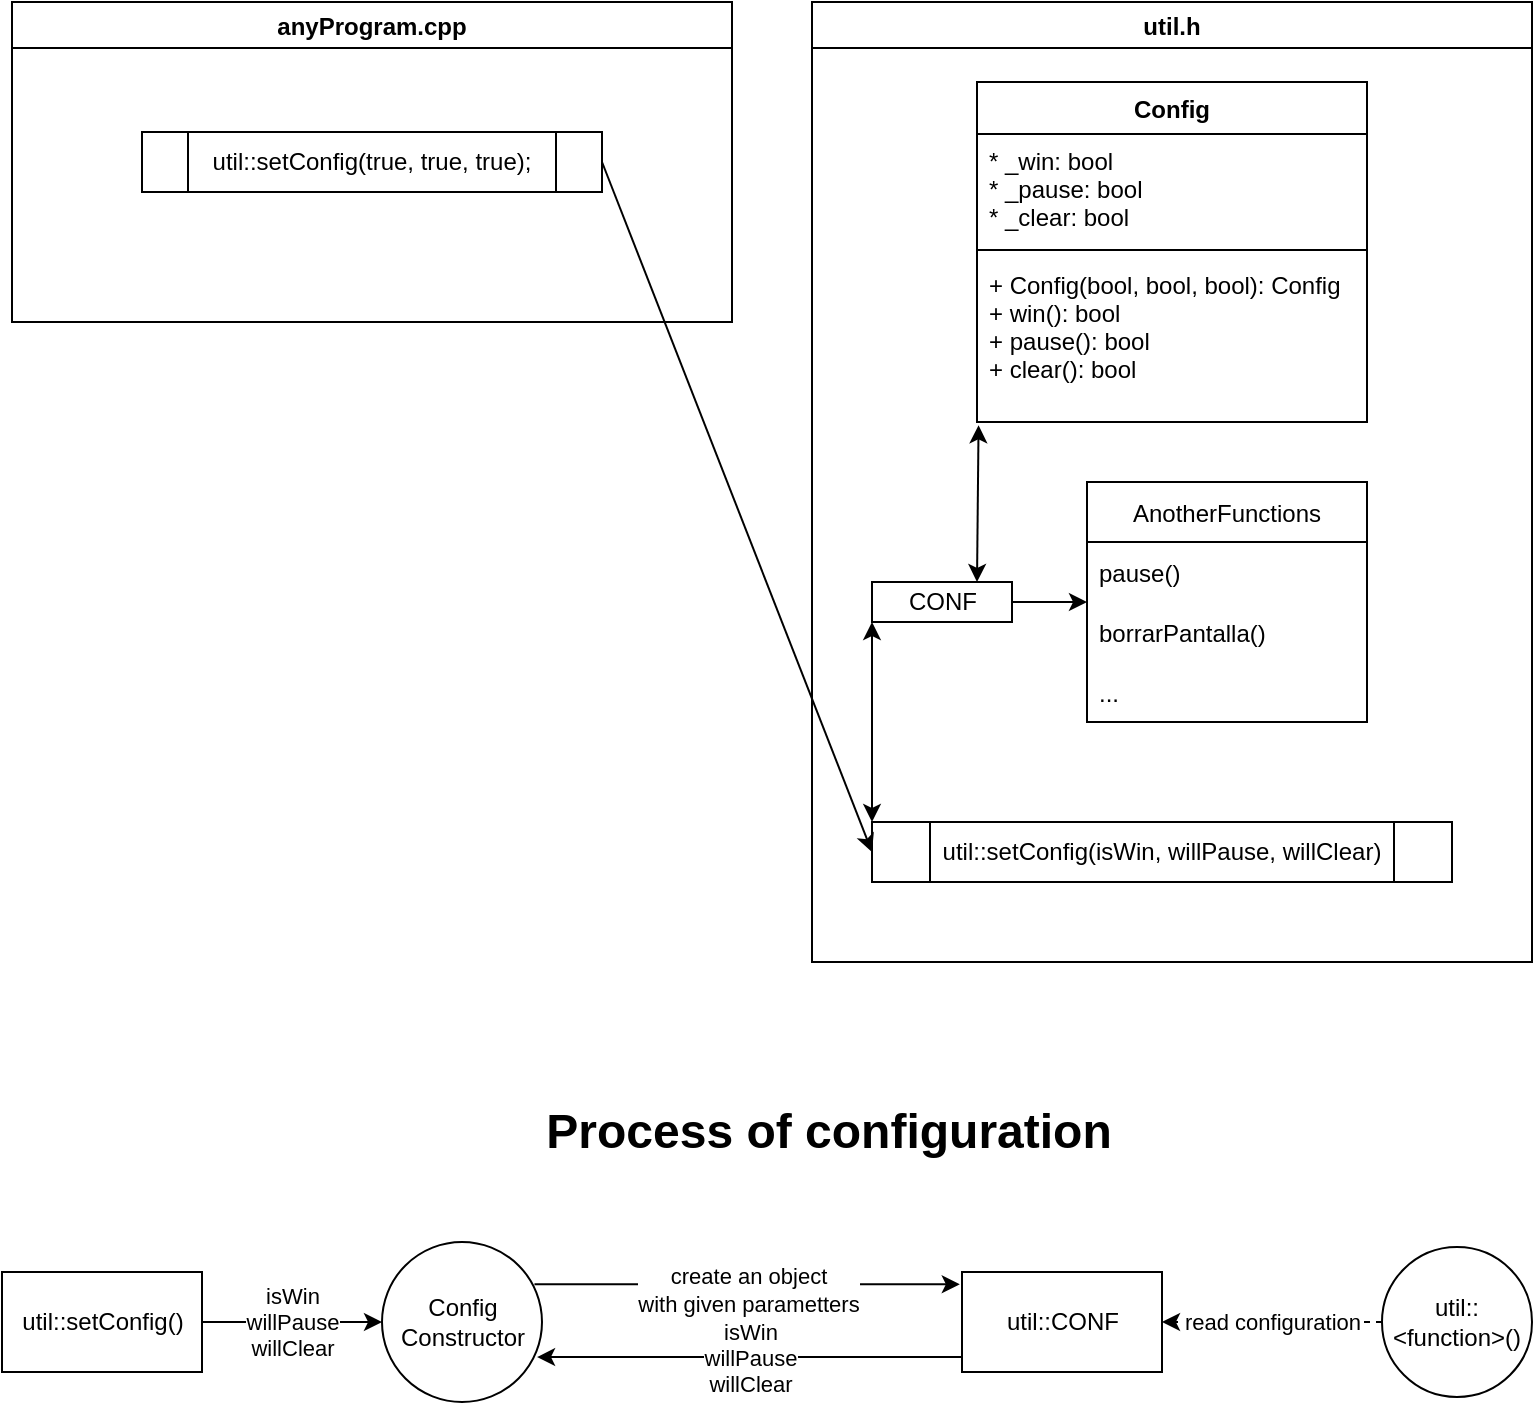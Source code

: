 <mxfile version="20.3.0" type="device" pages="2"><diagram id="WyvmjAzqVoLCgq1wIHLo" name="util-0.3 configuration"><mxGraphModel dx="1102" dy="545" grid="1" gridSize="10" guides="1" tooltips="1" connect="1" arrows="1" fold="1" page="1" pageScale="1" pageWidth="850" pageHeight="1100" math="0" shadow="0"><root><mxCell id="0"/><mxCell id="1" parent="0"/><mxCell id="51YBCENoPg5F3ESN1a1u-1" value="anyProgram.cpp" style="swimlane;" parent="1" vertex="1"><mxGeometry x="40" y="40" width="360" height="160" as="geometry"/></mxCell><mxCell id="51YBCENoPg5F3ESN1a1u-4" value="util::setConfig(true, true, true);" style="shape=process;whiteSpace=wrap;html=1;backgroundOutline=1;" parent="51YBCENoPg5F3ESN1a1u-1" vertex="1"><mxGeometry x="65" y="65" width="230" height="30" as="geometry"/></mxCell><mxCell id="51YBCENoPg5F3ESN1a1u-2" value="util.h" style="swimlane;" parent="1" vertex="1"><mxGeometry x="440" y="40" width="360" height="480" as="geometry"/></mxCell><mxCell id="51YBCENoPg5F3ESN1a1u-13" style="edgeStyle=none;rounded=0;orthogonalLoop=1;jettySize=auto;html=1;exitX=0;exitY=0;exitDx=0;exitDy=0;entryX=0;entryY=1;entryDx=0;entryDy=0;startArrow=classic;startFill=1;" parent="51YBCENoPg5F3ESN1a1u-2" source="51YBCENoPg5F3ESN1a1u-5" target="51YBCENoPg5F3ESN1a1u-12" edge="1"><mxGeometry relative="1" as="geometry"/></mxCell><mxCell id="51YBCENoPg5F3ESN1a1u-5" value="util::setConfig(isWin, willPause, willClear)" style="shape=process;whiteSpace=wrap;html=1;backgroundOutline=1;" parent="51YBCENoPg5F3ESN1a1u-2" vertex="1"><mxGeometry x="30" y="410" width="290" height="30" as="geometry"/></mxCell><mxCell id="51YBCENoPg5F3ESN1a1u-8" value="Config" style="swimlane;fontStyle=1;align=center;verticalAlign=top;childLayout=stackLayout;horizontal=1;startSize=26;horizontalStack=0;resizeParent=1;resizeParentMax=0;resizeLast=0;collapsible=1;marginBottom=0;" parent="51YBCENoPg5F3ESN1a1u-2" vertex="1"><mxGeometry x="82.5" y="40" width="195" height="170" as="geometry"/></mxCell><mxCell id="51YBCENoPg5F3ESN1a1u-9" value="* _win: bool&#10;* _pause: bool&#10;* _clear: bool" style="text;strokeColor=none;fillColor=none;align=left;verticalAlign=top;spacingLeft=4;spacingRight=4;overflow=hidden;rotatable=0;points=[[0,0.5],[1,0.5]];portConstraint=eastwest;" parent="51YBCENoPg5F3ESN1a1u-8" vertex="1"><mxGeometry y="26" width="195" height="54" as="geometry"/></mxCell><mxCell id="51YBCENoPg5F3ESN1a1u-10" value="" style="line;strokeWidth=1;fillColor=none;align=left;verticalAlign=middle;spacingTop=-1;spacingLeft=3;spacingRight=3;rotatable=0;labelPosition=right;points=[];portConstraint=eastwest;" parent="51YBCENoPg5F3ESN1a1u-8" vertex="1"><mxGeometry y="80" width="195" height="8" as="geometry"/></mxCell><mxCell id="51YBCENoPg5F3ESN1a1u-11" value="+ Config(bool, bool, bool): Config&#10;+ win(): bool&#10;+ pause(): bool&#10;+ clear(): bool" style="text;strokeColor=none;fillColor=none;align=left;verticalAlign=top;spacingLeft=4;spacingRight=4;overflow=hidden;rotatable=0;points=[[0,0.5],[1,0.5]];portConstraint=eastwest;" parent="51YBCENoPg5F3ESN1a1u-8" vertex="1"><mxGeometry y="88" width="195" height="82" as="geometry"/></mxCell><mxCell id="51YBCENoPg5F3ESN1a1u-15" style="edgeStyle=none;rounded=0;orthogonalLoop=1;jettySize=auto;html=1;exitX=0.75;exitY=0;exitDx=0;exitDy=0;entryX=0.004;entryY=1.02;entryDx=0;entryDy=0;entryPerimeter=0;startArrow=classic;startFill=1;" parent="51YBCENoPg5F3ESN1a1u-2" source="51YBCENoPg5F3ESN1a1u-12" target="51YBCENoPg5F3ESN1a1u-11" edge="1"><mxGeometry relative="1" as="geometry"/></mxCell><mxCell id="51YBCENoPg5F3ESN1a1u-20" style="edgeStyle=none;rounded=0;orthogonalLoop=1;jettySize=auto;html=1;exitX=1;exitY=0.5;exitDx=0;exitDy=0;entryX=0;entryY=0.5;entryDx=0;entryDy=0;startArrow=none;startFill=0;" parent="51YBCENoPg5F3ESN1a1u-2" source="51YBCENoPg5F3ESN1a1u-12" target="51YBCENoPg5F3ESN1a1u-16" edge="1"><mxGeometry relative="1" as="geometry"/></mxCell><mxCell id="51YBCENoPg5F3ESN1a1u-12" value="CONF" style="html=1;" parent="51YBCENoPg5F3ESN1a1u-2" vertex="1"><mxGeometry x="30" y="290" width="70" height="20" as="geometry"/></mxCell><mxCell id="51YBCENoPg5F3ESN1a1u-16" value="AnotherFunctions" style="swimlane;fontStyle=0;childLayout=stackLayout;horizontal=1;startSize=30;horizontalStack=0;resizeParent=1;resizeParentMax=0;resizeLast=0;collapsible=1;marginBottom=0;" parent="51YBCENoPg5F3ESN1a1u-2" vertex="1"><mxGeometry x="137.5" y="240" width="140" height="120" as="geometry"/></mxCell><mxCell id="51YBCENoPg5F3ESN1a1u-17" value="pause()" style="text;strokeColor=none;fillColor=none;align=left;verticalAlign=middle;spacingLeft=4;spacingRight=4;overflow=hidden;points=[[0,0.5],[1,0.5]];portConstraint=eastwest;rotatable=0;" parent="51YBCENoPg5F3ESN1a1u-16" vertex="1"><mxGeometry y="30" width="140" height="30" as="geometry"/></mxCell><mxCell id="51YBCENoPg5F3ESN1a1u-18" value="borrarPantalla()" style="text;strokeColor=none;fillColor=none;align=left;verticalAlign=middle;spacingLeft=4;spacingRight=4;overflow=hidden;points=[[0,0.5],[1,0.5]];portConstraint=eastwest;rotatable=0;" parent="51YBCENoPg5F3ESN1a1u-16" vertex="1"><mxGeometry y="60" width="140" height="30" as="geometry"/></mxCell><mxCell id="51YBCENoPg5F3ESN1a1u-19" value="..." style="text;strokeColor=none;fillColor=none;align=left;verticalAlign=middle;spacingLeft=4;spacingRight=4;overflow=hidden;points=[[0,0.5],[1,0.5]];portConstraint=eastwest;rotatable=0;" parent="51YBCENoPg5F3ESN1a1u-16" vertex="1"><mxGeometry y="90" width="140" height="30" as="geometry"/></mxCell><mxCell id="51YBCENoPg5F3ESN1a1u-6" style="rounded=0;orthogonalLoop=1;jettySize=auto;html=1;exitX=1;exitY=0.5;exitDx=0;exitDy=0;entryX=0;entryY=0.5;entryDx=0;entryDy=0;" parent="1" source="51YBCENoPg5F3ESN1a1u-4" target="51YBCENoPg5F3ESN1a1u-5" edge="1"><mxGeometry relative="1" as="geometry"/></mxCell><mxCell id="3JTG1uujZVCboigoSReq-1" value="Process of configuration" style="text;strokeColor=none;fillColor=none;html=1;fontSize=24;fontStyle=1;verticalAlign=middle;align=center;labelBackgroundColor=default;" parent="1" vertex="1"><mxGeometry x="118" y="580" width="660" height="50" as="geometry"/></mxCell><mxCell id="3JTG1uujZVCboigoSReq-2" value="isWin&lt;br&gt;willPause&lt;br&gt;willClear" style="rounded=0;orthogonalLoop=1;jettySize=auto;html=1;entryX=0.969;entryY=0.719;entryDx=0;entryDy=0;entryPerimeter=0;exitX=0.006;exitY=0.851;exitDx=0;exitDy=0;exitPerimeter=0;" parent="1" source="3JTG1uujZVCboigoSReq-3" target="3JTG1uujZVCboigoSReq-5" edge="1"><mxGeometry relative="1" as="geometry"/></mxCell><mxCell id="3JTG1uujZVCboigoSReq-3" value="util::CONF" style="html=1;dashed=0;whitespace=wrap;" parent="1" vertex="1"><mxGeometry x="515" y="675" width="100" height="50" as="geometry"/></mxCell><mxCell id="3JTG1uujZVCboigoSReq-4" value="create an object&lt;br&gt;with given parametters" style="edgeStyle=none;rounded=0;orthogonalLoop=1;jettySize=auto;html=1;exitX=0.953;exitY=0.264;exitDx=0;exitDy=0;exitPerimeter=0;entryX=-0.011;entryY=0.123;entryDx=0;entryDy=0;entryPerimeter=0;" parent="1" source="3JTG1uujZVCboigoSReq-5" target="3JTG1uujZVCboigoSReq-3" edge="1"><mxGeometry x="0.001" y="-2" relative="1" as="geometry"><mxPoint x="558" y="680" as="targetPoint"/><mxPoint y="1" as="offset"/></mxGeometry></mxCell><mxCell id="3JTG1uujZVCboigoSReq-5" value="Config&lt;br&gt;Constructor" style="shape=ellipse;html=1;dashed=0;whitespace=wrap;aspect=fixed;perimeter=ellipsePerimeter;" parent="1" vertex="1"><mxGeometry x="225" y="660" width="80" height="80" as="geometry"/></mxCell><mxCell id="3JTG1uujZVCboigoSReq-6" value="util::setConfig()" style="html=1;dashed=0;whitespace=wrap;" parent="1" vertex="1"><mxGeometry x="35" y="675" width="100" height="50" as="geometry"/></mxCell><mxCell id="3JTG1uujZVCboigoSReq-7" value="isWin&lt;br&gt;willPause&lt;br&gt;willClear" style="rounded=0;orthogonalLoop=1;jettySize=auto;html=1;entryX=0;entryY=0.5;entryDx=0;entryDy=0;" parent="1" source="3JTG1uujZVCboigoSReq-6" target="3JTG1uujZVCboigoSReq-5" edge="1"><mxGeometry relative="1" as="geometry"><mxPoint x="208" y="690" as="sourcePoint"/><mxPoint x="328" y="690" as="targetPoint"/></mxGeometry></mxCell><mxCell id="3JTG1uujZVCboigoSReq-9" value="read configuration" style="edgeStyle=none;rounded=0;orthogonalLoop=1;jettySize=auto;html=1;exitX=0;exitY=0.5;exitDx=0;exitDy=0;entryX=1;entryY=0.5;entryDx=0;entryDy=0;dashed=1;" parent="1" source="3JTG1uujZVCboigoSReq-10" target="3JTG1uujZVCboigoSReq-3" edge="1"><mxGeometry relative="1" as="geometry"/></mxCell><mxCell id="3JTG1uujZVCboigoSReq-10" value="util::&amp;lt;function&amp;gt;()" style="ellipse;whiteSpace=wrap;html=1;aspect=fixed;" parent="1" vertex="1"><mxGeometry x="725" y="662.5" width="75" height="75" as="geometry"/></mxCell></root></mxGraphModel></diagram><diagram name="util-0.4 configuration" id="HsfDDYrGwgwah-tVGNeP"><mxGraphModel dx="1102" dy="545" grid="1" gridSize="10" guides="1" tooltips="1" connect="1" arrows="1" fold="1" page="1" pageScale="1" pageWidth="850" pageHeight="1100" math="0" shadow="0"><root><mxCell id="un4hRjdYqYAc8JliSBpm-0"/><mxCell id="un4hRjdYqYAc8JliSBpm-1" parent="un4hRjdYqYAc8JliSBpm-0"/><mxCell id="un4hRjdYqYAc8JliSBpm-2" value="anyProgram.cpp" style="swimlane;" parent="un4hRjdYqYAc8JliSBpm-1" vertex="1"><mxGeometry x="40" y="60" width="360" height="200" as="geometry"/></mxCell><mxCell id="un4hRjdYqYAc8JliSBpm-3" value="util::setConfig(true, true, true);" style="shape=process;whiteSpace=wrap;html=1;backgroundOutline=1;" parent="un4hRjdYqYAc8JliSBpm-2" vertex="1"><mxGeometry x="90" y="50" width="230" height="30" as="geometry"/></mxCell><mxCell id="9TX2MT-4Ja5QjacZQnHm-0" value="util::CONF.get&amp;lt;type&amp;gt;(&quot;isWin&quot;, true);" style="shape=process;whiteSpace=wrap;html=1;backgroundOutline=1;" parent="un4hRjdYqYAc8JliSBpm-2" vertex="1"><mxGeometry x="45" y="98" width="275" height="30" as="geometry"/></mxCell><mxCell id="un4hRjdYqYAc8JliSBpm-4" value="util.h" style="swimlane;" parent="un4hRjdYqYAc8JliSBpm-1" vertex="1"><mxGeometry x="430" y="60" width="370" height="480" as="geometry"/></mxCell><mxCell id="9TX2MT-4Ja5QjacZQnHm-12" style="edgeStyle=orthogonalEdgeStyle;rounded=0;orthogonalLoop=1;jettySize=auto;html=1;exitX=0;exitY=0.75;exitDx=0;exitDy=0;entryX=0.008;entryY=0.849;entryDx=0;entryDy=0;entryPerimeter=0;startArrow=none;startFill=0;dashed=1;" parent="un4hRjdYqYAc8JliSBpm-4" source="un4hRjdYqYAc8JliSBpm-6" target="un4hRjdYqYAc8JliSBpm-13" edge="1"><mxGeometry relative="1" as="geometry"/></mxCell><mxCell id="9TX2MT-4Ja5QjacZQnHm-16" style="edgeStyle=orthogonalEdgeStyle;rounded=0;orthogonalLoop=1;jettySize=auto;html=1;entryX=0.999;entryY=0.7;entryDx=0;entryDy=0;entryPerimeter=0;startArrow=none;startFill=0;endArrow=classic;endFill=1;" parent="un4hRjdYqYAc8JliSBpm-4" source="un4hRjdYqYAc8JliSBpm-6" target="un4hRjdYqYAc8JliSBpm-10" edge="1"><mxGeometry relative="1" as="geometry"><Array as="points"><mxPoint x="345" y="405"/><mxPoint x="345" y="201"/></Array></mxGeometry></mxCell><mxCell id="un4hRjdYqYAc8JliSBpm-6" value="util::setConfig(isWin, willPause, willClear)" style="shape=process;whiteSpace=wrap;html=1;backgroundOutline=1;" parent="un4hRjdYqYAc8JliSBpm-4" vertex="1"><mxGeometry x="35" y="390" width="290" height="30" as="geometry"/></mxCell><mxCell id="un4hRjdYqYAc8JliSBpm-7" value="Config" style="swimlane;fontStyle=1;align=center;verticalAlign=top;childLayout=stackLayout;horizontal=1;startSize=26;horizontalStack=0;resizeParent=1;resizeParentMax=0;resizeLast=0;collapsible=1;marginBottom=0;" parent="un4hRjdYqYAc8JliSBpm-4" vertex="1"><mxGeometry x="82.5" y="40" width="227.5" height="180" as="geometry"/></mxCell><mxCell id="un4hRjdYqYAc8JliSBpm-8" value="* _boolList: dictionary &lt;string, bool&gt;&#10;* _intList: dictionary &lt;string, int&gt;&#10;* _floatList: dictionary &lt;string, float&gt;&#10;* _doubleList: dictionary &lt;string, double&gt;&#10;* _stringList: dictionary &lt;string, float&gt;" style="text;strokeColor=none;fillColor=none;align=left;verticalAlign=top;spacingLeft=4;spacingRight=4;overflow=hidden;rotatable=0;points=[[0,0.5],[1,0.5]];portConstraint=eastwest;" parent="un4hRjdYqYAc8JliSBpm-7" vertex="1"><mxGeometry y="26" width="227.5" height="84" as="geometry"/></mxCell><mxCell id="un4hRjdYqYAc8JliSBpm-9" value="" style="line;strokeWidth=1;fillColor=none;align=left;verticalAlign=middle;spacingTop=-1;spacingLeft=3;spacingRight=3;rotatable=0;labelPosition=right;points=[];portConstraint=eastwest;" parent="un4hRjdYqYAc8JliSBpm-7" vertex="1"><mxGeometry y="110" width="227.5" height="8" as="geometry"/></mxCell><mxCell id="un4hRjdYqYAc8JliSBpm-10" value="+ Config(): Config&#10;+ readType&gt;(key): type&#10;+ writeType&gt;(key, value): void" style="text;strokeColor=none;fillColor=none;align=left;verticalAlign=top;spacingLeft=4;spacingRight=4;overflow=hidden;rotatable=0;points=[[0,0.5],[1,0.5]];portConstraint=eastwest;" parent="un4hRjdYqYAc8JliSBpm-7" vertex="1"><mxGeometry y="118" width="227.5" height="62" as="geometry"/></mxCell><mxCell id="un4hRjdYqYAc8JliSBpm-11" style="edgeStyle=none;rounded=0;orthogonalLoop=1;jettySize=auto;html=1;entryX=0.004;entryY=1.02;entryDx=0;entryDy=0;entryPerimeter=0;startArrow=classic;startFill=1;" parent="un4hRjdYqYAc8JliSBpm-4" source="un4hRjdYqYAc8JliSBpm-13" target="un4hRjdYqYAc8JliSBpm-10" edge="1"><mxGeometry relative="1" as="geometry"/></mxCell><mxCell id="un4hRjdYqYAc8JliSBpm-12" style="edgeStyle=none;rounded=0;orthogonalLoop=1;jettySize=auto;html=1;exitX=1;exitY=0.5;exitDx=0;exitDy=0;entryX=0;entryY=0.5;entryDx=0;entryDy=0;startArrow=none;startFill=0;" parent="un4hRjdYqYAc8JliSBpm-4" source="un4hRjdYqYAc8JliSBpm-13" target="un4hRjdYqYAc8JliSBpm-14" edge="1"><mxGeometry relative="1" as="geometry"/></mxCell><mxCell id="un4hRjdYqYAc8JliSBpm-13" value="CONF" style="html=1;" parent="un4hRjdYqYAc8JliSBpm-4" vertex="1"><mxGeometry x="50" y="290" width="70" height="40" as="geometry"/></mxCell><mxCell id="un4hRjdYqYAc8JliSBpm-14" value="util Functions" style="swimlane;fontStyle=1;childLayout=stackLayout;horizontal=1;startSize=30;horizontalStack=0;resizeParent=1;resizeParentMax=0;resizeLast=0;collapsible=1;marginBottom=0;" parent="un4hRjdYqYAc8JliSBpm-4" vertex="1"><mxGeometry x="157.5" y="250" width="140" height="120" as="geometry"><mxRectangle x="137.5" y="240" width="120" height="30" as="alternateBounds"/></mxGeometry></mxCell><mxCell id="un4hRjdYqYAc8JliSBpm-15" value="pause()" style="text;strokeColor=none;fillColor=none;align=left;verticalAlign=middle;spacingLeft=4;spacingRight=4;overflow=hidden;points=[[0,0.5],[1,0.5]];portConstraint=eastwest;rotatable=0;" parent="un4hRjdYqYAc8JliSBpm-14" vertex="1"><mxGeometry y="30" width="140" height="30" as="geometry"/></mxCell><mxCell id="un4hRjdYqYAc8JliSBpm-16" value="borrarPantalla()" style="text;strokeColor=none;fillColor=none;align=left;verticalAlign=middle;spacingLeft=4;spacingRight=4;overflow=hidden;points=[[0,0.5],[1,0.5]];portConstraint=eastwest;rotatable=0;" parent="un4hRjdYqYAc8JliSBpm-14" vertex="1"><mxGeometry y="60" width="140" height="30" as="geometry"/></mxCell><mxCell id="un4hRjdYqYAc8JliSBpm-17" value="..." style="text;strokeColor=none;fillColor=none;align=left;verticalAlign=middle;spacingLeft=4;spacingRight=4;overflow=hidden;points=[[0,0.5],[1,0.5]];portConstraint=eastwest;rotatable=0;" parent="un4hRjdYqYAc8JliSBpm-14" vertex="1"><mxGeometry y="90" width="140" height="30" as="geometry"/></mxCell><mxCell id="un4hRjdYqYAc8JliSBpm-18" style="rounded=0;orthogonalLoop=1;jettySize=auto;html=1;exitX=1;exitY=0.5;exitDx=0;exitDy=0;entryX=0;entryY=0.5;entryDx=0;entryDy=0;dashed=1;" parent="un4hRjdYqYAc8JliSBpm-1" source="un4hRjdYqYAc8JliSBpm-3" target="un4hRjdYqYAc8JliSBpm-6" edge="1"><mxGeometry relative="1" as="geometry"/></mxCell><mxCell id="bwOMRseIqhIMOu5qEKxa-3" style="edgeStyle=none;rounded=0;orthogonalLoop=1;jettySize=auto;html=1;exitX=1;exitY=0.5;exitDx=0;exitDy=0;exitPerimeter=0;entryX=-0.006;entryY=0.208;entryDx=0;entryDy=0;fontSize=17;startArrow=none;startFill=0;entryPerimeter=0;" parent="un4hRjdYqYAc8JliSBpm-1" source="bwOMRseIqhIMOu5qEKxa-1" target="un4hRjdYqYAc8JliSBpm-10" edge="1"><mxGeometry relative="1" as="geometry"/></mxCell><mxCell id="bwOMRseIqhIMOu5qEKxa-1" value="&lt;font style=&quot;font-size: 17px&quot;&gt;util.conf&lt;/font&gt;" style="whiteSpace=wrap;html=1;shape=mxgraph.basic.document" parent="un4hRjdYqYAc8JliSBpm-1" vertex="1"><mxGeometry x="178.25" y="280" width="100" height="100" as="geometry"/></mxCell><mxCell id="7ywa9GjnICF15OEw_ApX-19" value="Configuration interactions through the programs" style="text;strokeColor=none;fillColor=none;html=1;fontSize=24;fontStyle=1;verticalAlign=middle;align=center;labelBackgroundColor=default;" parent="un4hRjdYqYAc8JliSBpm-1" vertex="1"><mxGeometry x="95" y="5" width="660" height="50" as="geometry"/></mxCell><mxCell id="hOfxKMauPsM0a7iTZxd--0" value="" style="rounded=0;orthogonalLoop=1;jettySize=auto;html=1;" parent="un4hRjdYqYAc8JliSBpm-1" source="hOfxKMauPsM0a7iTZxd--1" target="hOfxKMauPsM0a7iTZxd--3" edge="1"><mxGeometry relative="1" as="geometry"/></mxCell><mxCell id="MrfHWMeGY9G741Ej13mz-1" value="key&lt;br&gt;value" style="edgeStyle=none;rounded=0;orthogonalLoop=1;jettySize=auto;html=1;dashed=1;" parent="un4hRjdYqYAc8JliSBpm-1" source="hOfxKMauPsM0a7iTZxd--1" target="GX4gCSaZL5O3BV4JZLrc-0" edge="1"><mxGeometry relative="1" as="geometry"/></mxCell><mxCell id="9TX2MT-4Ja5QjacZQnHm-15" value="" style="edgeStyle=orthogonalEdgeStyle;rounded=0;orthogonalLoop=1;jettySize=auto;html=1;startArrow=none;startFill=0;endArrow=classic;endFill=1;" parent="un4hRjdYqYAc8JliSBpm-1" source="hOfxKMauPsM0a7iTZxd--1" target="MrfHWMeGY9G741Ej13mz-26" edge="1"><mxGeometry relative="1" as="geometry"/></mxCell><mxCell id="hOfxKMauPsM0a7iTZxd--1" value="util::CONF" style="html=1;dashed=0;whitespace=wrap;" parent="un4hRjdYqYAc8JliSBpm-1" vertex="1"><mxGeometry x="470" y="675" width="100" height="50" as="geometry"/></mxCell><mxCell id="MrfHWMeGY9G741Ej13mz-5" value="read file" style="edgeStyle=none;rounded=0;orthogonalLoop=1;jettySize=auto;html=1;exitX=0;exitY=0.5;exitDx=0;exitDy=0;" parent="un4hRjdYqYAc8JliSBpm-1" source="hOfxKMauPsM0a7iTZxd--3" target="MrfHWMeGY9G741Ej13mz-4" edge="1"><mxGeometry relative="1" as="geometry"/></mxCell><mxCell id="hOfxKMauPsM0a7iTZxd--3" value="Config&lt;br&gt;Constructor" style="shape=ellipse;html=1;dashed=0;whitespace=wrap;aspect=fixed;perimeter=ellipsePerimeter;" parent="un4hRjdYqYAc8JliSBpm-1" vertex="1"><mxGeometry x="260" y="660" width="80" height="80" as="geometry"/></mxCell><mxCell id="hOfxKMauPsM0a7iTZxd--4" value="util::setConfig()" style="html=1;dashed=0;whitespace=wrap;" parent="un4hRjdYqYAc8JliSBpm-1" vertex="1"><mxGeometry x="518" y="802.5" width="100" height="50" as="geometry"/></mxCell><mxCell id="hOfxKMauPsM0a7iTZxd--5" value="isWin&lt;br&gt;willPause&lt;br&gt;willClear" style="rounded=0;orthogonalLoop=1;jettySize=auto;html=1;exitX=0.5;exitY=0;exitDx=0;exitDy=0;dashed=1;" parent="un4hRjdYqYAc8JliSBpm-1" source="hOfxKMauPsM0a7iTZxd--4" target="hOfxKMauPsM0a7iTZxd--1" edge="1"><mxGeometry relative="1" as="geometry"><mxPoint x="173" y="707.5" as="sourcePoint"/><mxPoint x="293" y="707.5" as="targetPoint"/></mxGeometry></mxCell><mxCell id="hOfxKMauPsM0a7iTZxd--7" value="key/value" style="edgeStyle=none;rounded=0;orthogonalLoop=1;jettySize=auto;html=1;dashed=1;startArrow=classic;startFill=1;" parent="un4hRjdYqYAc8JliSBpm-1" source="hOfxKMauPsM0a7iTZxd--8" target="MrfHWMeGY9G741Ej13mz-26" edge="1"><mxGeometry relative="1" as="geometry"><mxPoint x="728" y="710" as="targetPoint"/></mxGeometry></mxCell><mxCell id="hOfxKMauPsM0a7iTZxd--8" value="&amp;lt;function&amp;gt;()" style="ellipse;whiteSpace=wrap;html=1;aspect=fixed;" parent="un4hRjdYqYAc8JliSBpm-1" vertex="1"><mxGeometry x="770" y="662.5" width="75" height="75" as="geometry"/></mxCell><mxCell id="GX4gCSaZL5O3BV4JZLrc-0" value="Config::&lt;br&gt;writeType()" style="shape=ellipse;html=1;dashed=0;whitespace=wrap;aspect=fixed;perimeter=ellipsePerimeter;" parent="un4hRjdYqYAc8JliSBpm-1" vertex="1"><mxGeometry x="350" y="747.5" width="80" height="80" as="geometry"/></mxCell><mxCell id="MrfHWMeGY9G741Ej13mz-0" value="Process of configuration" style="text;strokeColor=none;fillColor=none;html=1;fontSize=24;fontStyle=1;verticalAlign=middle;align=center;labelBackgroundColor=default;" parent="un4hRjdYqYAc8JliSBpm-1" vertex="1"><mxGeometry x="118" y="580" width="660" height="50" as="geometry"/></mxCell><mxCell id="MrfHWMeGY9G741Ej13mz-7" value="each string" style="edgeStyle=none;rounded=0;orthogonalLoop=1;jettySize=auto;html=1;" parent="un4hRjdYqYAc8JliSBpm-1" source="MrfHWMeGY9G741Ej13mz-4" target="MrfHWMeGY9G741Ej13mz-6" edge="1"><mxGeometry relative="1" as="geometry"/></mxCell><mxCell id="MrfHWMeGY9G741Ej13mz-4" value="util.conf" style="shape=dataStorage;whiteSpace=wrap;html=1;fixedSize=1;" parent="un4hRjdYqYAc8JliSBpm-1" vertex="1"><mxGeometry x="18" y="660" width="100" height="80" as="geometry"/></mxCell><mxCell id="MrfHWMeGY9G741Ej13mz-9" value="each string" style="edgeStyle=none;rounded=0;orthogonalLoop=1;jettySize=auto;html=1;" parent="un4hRjdYqYAc8JliSBpm-1" source="MrfHWMeGY9G741Ej13mz-6" target="MrfHWMeGY9G741Ej13mz-8" edge="1"><mxGeometry relative="1" as="geometry"/></mxCell><mxCell id="MrfHWMeGY9G741Ej13mz-6" value="remove&lt;br&gt;comments" style="shape=ellipse;html=1;dashed=0;whitespace=wrap;perimeter=ellipsePerimeter;" parent="un4hRjdYqYAc8JliSBpm-1" vertex="1"><mxGeometry x="174.25" y="760" width="67.5" height="67.5" as="geometry"/></mxCell><mxCell id="MrfHWMeGY9G741Ej13mz-11" value="" style="edgeStyle=none;rounded=0;orthogonalLoop=1;jettySize=auto;html=1;" parent="un4hRjdYqYAc8JliSBpm-1" source="MrfHWMeGY9G741Ej13mz-8" target="MrfHWMeGY9G741Ej13mz-10" edge="1"><mxGeometry relative="1" as="geometry"/></mxCell><mxCell id="MrfHWMeGY9G741Ej13mz-12" value="each string" style="edgeLabel;html=1;align=center;verticalAlign=middle;resizable=0;points=[];" parent="MrfHWMeGY9G741Ej13mz-11" vertex="1" connectable="0"><mxGeometry x="-0.291" relative="1" as="geometry"><mxPoint x="15" as="offset"/></mxGeometry></mxCell><mxCell id="MrfHWMeGY9G741Ej13mz-8" value="remove&lt;br&gt;spaces" style="shape=ellipse;html=1;dashed=0;whitespace=wrap;perimeter=ellipsePerimeter;" parent="un4hRjdYqYAc8JliSBpm-1" vertex="1"><mxGeometry x="38.5" y="827.5" width="67.5" height="67.5" as="geometry"/></mxCell><mxCell id="MrfHWMeGY9G741Ej13mz-14" value="string/bool" style="edgeStyle=none;rounded=0;orthogonalLoop=1;jettySize=auto;html=1;startArrow=classic;startFill=1;" parent="un4hRjdYqYAc8JliSBpm-1" source="MrfHWMeGY9G741Ej13mz-10" target="MrfHWMeGY9G741Ej13mz-13" edge="1"><mxGeometry relative="1" as="geometry"/></mxCell><mxCell id="MrfHWMeGY9G741Ej13mz-22" value="dictionary of &amp;lt;type&amp;gt;" style="edgeStyle=none;rounded=0;orthogonalLoop=1;jettySize=auto;html=1;" parent="un4hRjdYqYAc8JliSBpm-1" source="MrfHWMeGY9G741Ej13mz-10" target="MrfHWMeGY9G741Ej13mz-21" edge="1"><mxGeometry relative="1" as="geometry"/></mxCell><mxCell id="MrfHWMeGY9G741Ej13mz-24" value="string/number" style="edgeStyle=none;rounded=0;orthogonalLoop=1;jettySize=auto;html=1;startArrow=classic;startFill=1;" parent="un4hRjdYqYAc8JliSBpm-1" source="MrfHWMeGY9G741Ej13mz-10" target="MrfHWMeGY9G741Ej13mz-23" edge="1"><mxGeometry relative="1" as="geometry"/></mxCell><mxCell id="MrfHWMeGY9G741Ej13mz-30" value="if unknown type" style="edgeStyle=none;rounded=0;orthogonalLoop=1;jettySize=auto;html=1;exitX=0.5;exitY=1;exitDx=0;exitDy=0;entryX=0.5;entryY=0;entryDx=0;entryDy=0;entryPerimeter=0;startArrow=none;startFill=0;" parent="un4hRjdYqYAc8JliSBpm-1" source="MrfHWMeGY9G741Ej13mz-10" target="MrfHWMeGY9G741Ej13mz-19" edge="1"><mxGeometry relative="1" as="geometry"/></mxCell><mxCell id="MrfHWMeGY9G741Ej13mz-10" value="get&lt;br&gt;key/value&lt;br&gt;pair elems" style="shape=ellipse;html=1;dashed=0;whitespace=wrap;perimeter=ellipsePerimeter;" parent="un4hRjdYqYAc8JliSBpm-1" vertex="1"><mxGeometry x="178.25" y="902.5" width="67.5" height="67.5" as="geometry"/></mxCell><mxCell id="MrfHWMeGY9G741Ej13mz-20" value="if unknown&lt;br&gt;value" style="edgeStyle=none;rounded=0;orthogonalLoop=1;jettySize=auto;html=1;" parent="un4hRjdYqYAc8JliSBpm-1" source="MrfHWMeGY9G741Ej13mz-13" target="MrfHWMeGY9G741Ej13mz-19" edge="1"><mxGeometry relative="1" as="geometry"/></mxCell><mxCell id="MrfHWMeGY9G741Ej13mz-13" value="convert&lt;br&gt;value to&lt;br&gt;bool" style="shape=ellipse;html=1;dashed=0;whitespace=wrap;perimeter=ellipsePerimeter;" parent="un4hRjdYqYAc8JliSBpm-1" vertex="1"><mxGeometry x="47" y="998.75" width="62.5" height="62.5" as="geometry"/></mxCell><mxCell id="MrfHWMeGY9G741Ej13mz-19" value="" style="verticalLabelPosition=bottom;verticalAlign=top;html=1;shape=mxgraph.flowchart.or;" parent="un4hRjdYqYAc8JliSBpm-1" vertex="1"><mxGeometry x="192" y="1010" width="40" height="40" as="geometry"/></mxCell><mxCell id="MrfHWMeGY9G741Ej13mz-29" style="edgeStyle=none;rounded=0;orthogonalLoop=1;jettySize=auto;html=1;startArrow=none;startFill=0;" parent="un4hRjdYqYAc8JliSBpm-1" source="MrfHWMeGY9G741Ej13mz-21" target="hOfxKMauPsM0a7iTZxd--1" edge="1"><mxGeometry relative="1" as="geometry"/></mxCell><mxCell id="MrfHWMeGY9G741Ej13mz-21" value="save in&lt;br&gt;CONF.typeList" style="shape=ellipse;html=1;dashed=0;whitespace=wrap;perimeter=ellipsePerimeter;" parent="un4hRjdYqYAc8JliSBpm-1" vertex="1"><mxGeometry x="386" y="850" width="100" height="100" as="geometry"/></mxCell><mxCell id="MrfHWMeGY9G741Ej13mz-25" value="if bad&lt;br&gt;conversion" style="edgeStyle=none;rounded=0;orthogonalLoop=1;jettySize=auto;html=1;entryX=1;entryY=0.5;entryDx=0;entryDy=0;entryPerimeter=0;startArrow=none;startFill=0;" parent="un4hRjdYqYAc8JliSBpm-1" source="MrfHWMeGY9G741Ej13mz-23" target="MrfHWMeGY9G741Ej13mz-19" edge="1"><mxGeometry relative="1" as="geometry"/></mxCell><mxCell id="MrfHWMeGY9G741Ej13mz-23" value="convert value&lt;br&gt;to desired&lt;br&gt;number" style="shape=ellipse;html=1;dashed=0;whitespace=wrap;perimeter=ellipsePerimeter;" parent="un4hRjdYqYAc8JliSBpm-1" vertex="1"><mxGeometry x="331" y="988.75" width="82.5" height="82.5" as="geometry"/></mxCell><mxCell id="MrfHWMeGY9G741Ej13mz-26" value="Config::&lt;br&gt;readType()" style="ellipse;whiteSpace=wrap;html=1;aspect=fixed;" parent="un4hRjdYqYAc8JliSBpm-1" vertex="1"><mxGeometry x="605" y="663.75" width="73.75" height="73.75" as="geometry"/></mxCell><mxCell id="MrfHWMeGY9G741Ej13mz-35" value="" style="edgeStyle=none;rounded=0;orthogonalLoop=1;jettySize=auto;html=1;startArrow=none;startFill=0;" parent="un4hRjdYqYAc8JliSBpm-1" source="MrfHWMeGY9G741Ej13mz-33" target="MrfHWMeGY9G741Ej13mz-36" edge="1"><mxGeometry relative="1" as="geometry"><mxPoint x="633" y="915" as="targetPoint"/></mxGeometry></mxCell><mxCell id="MrfHWMeGY9G741Ej13mz-33" value="" style="verticalLabelPosition=bottom;verticalAlign=top;html=1;shape=mxgraph.flowchart.or;" parent="un4hRjdYqYAc8JliSBpm-1" vertex="1"><mxGeometry x="446" y="1010" width="40" height="40" as="geometry"/></mxCell><mxCell id="MrfHWMeGY9G741Ej13mz-36" value="throw&lt;br&gt;&quot;bad configuration&quot;" style="shape=ellipse;html=1;dashed=0;whitespace=wrap;aspect=fixed;perimeter=ellipsePerimeter;" parent="un4hRjdYqYAc8JliSBpm-1" vertex="1"><mxGeometry x="528" y="972.5" width="115" height="115" as="geometry"/></mxCell><mxCell id="9TX2MT-4Ja5QjacZQnHm-1" style="rounded=0;orthogonalLoop=1;jettySize=auto;html=1;entryX=-0.003;entryY=0.472;entryDx=0;entryDy=0;exitX=1;exitY=0.5;exitDx=0;exitDy=0;entryPerimeter=0;" parent="un4hRjdYqYAc8JliSBpm-1" source="9TX2MT-4Ja5QjacZQnHm-0" target="un4hRjdYqYAc8JliSBpm-10" edge="1"><mxGeometry relative="1" as="geometry"/></mxCell></root></mxGraphModel></diagram></mxfile>